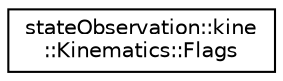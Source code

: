 digraph "Graphical Class Hierarchy"
{
  edge [fontname="Helvetica",fontsize="10",labelfontname="Helvetica",labelfontsize="10"];
  node [fontname="Helvetica",fontsize="10",shape=record];
  rankdir="LR";
  Node0 [label="stateObservation::kine\l::Kinematics::Flags",height=0.2,width=0.4,color="black", fillcolor="white", style="filled",URL="$structstateObservation_1_1kine_1_1Kinematics_1_1Flags.html"];
}
